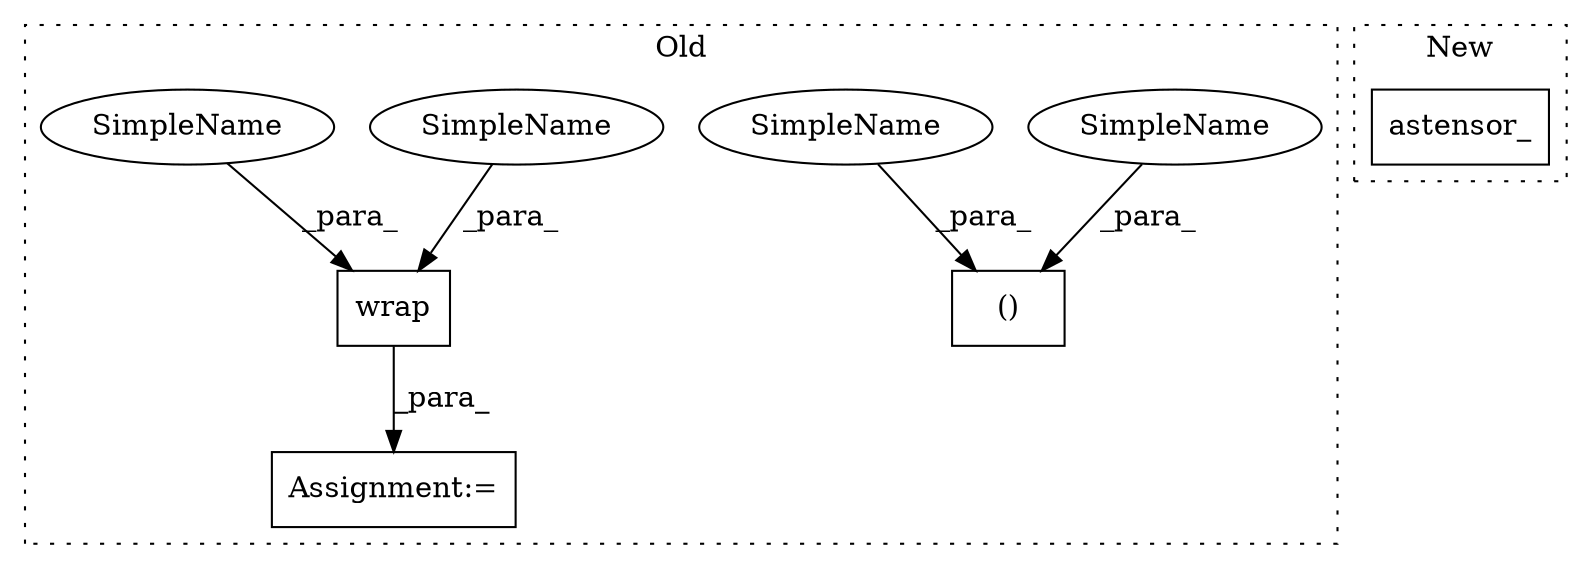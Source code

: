 digraph G {
subgraph cluster0 {
1 [label="wrap" a="32" s="1268,1286" l="5,1" shape="box"];
3 [label="()" a="106" s="1221" l="45" shape="box"];
4 [label="Assignment:=" a="7" s="1266" l="2" shape="box"];
5 [label="SimpleName" a="42" s="1221" l="6" shape="ellipse"];
6 [label="SimpleName" a="42" s="1273" l="6" shape="ellipse"];
7 [label="SimpleName" a="42" s="1240" l="6" shape="ellipse"];
8 [label="SimpleName" a="42" s="1280" l="6" shape="ellipse"];
label = "Old";
style="dotted";
}
subgraph cluster1 {
2 [label="astensor_" a="32" s="1382,1398" l="10,1" shape="box"];
label = "New";
style="dotted";
}
1 -> 4 [label="_para_"];
5 -> 3 [label="_para_"];
6 -> 1 [label="_para_"];
7 -> 3 [label="_para_"];
8 -> 1 [label="_para_"];
}
